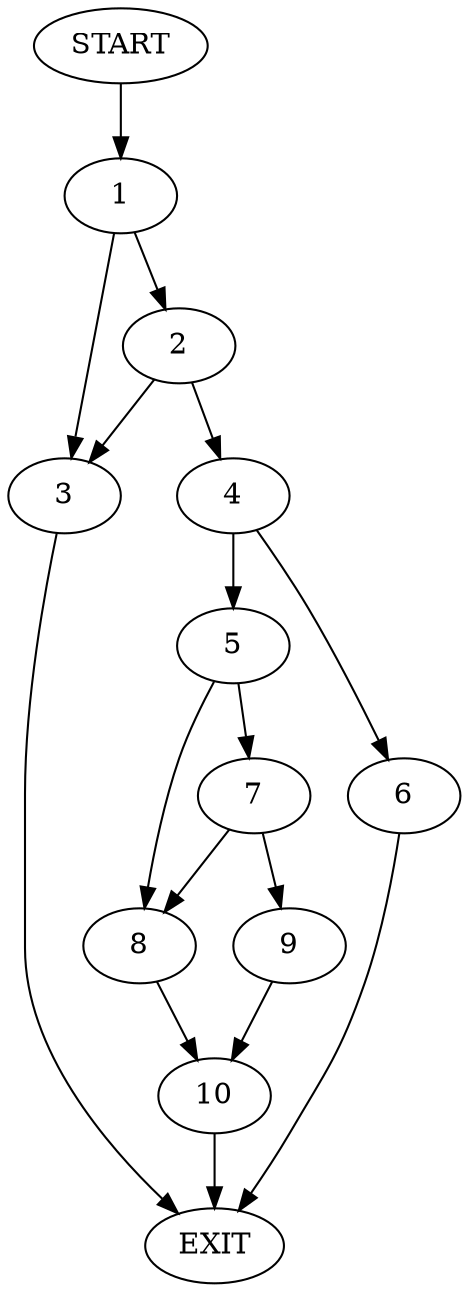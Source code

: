 digraph {
0 [label="START"]
11 [label="EXIT"]
0 -> 1
1 -> 2
1 -> 3
3 -> 11
2 -> 4
2 -> 3
4 -> 5
4 -> 6
6 -> 11
5 -> 7
5 -> 8
7 -> 9
7 -> 8
8 -> 10
9 -> 10
10 -> 11
}
